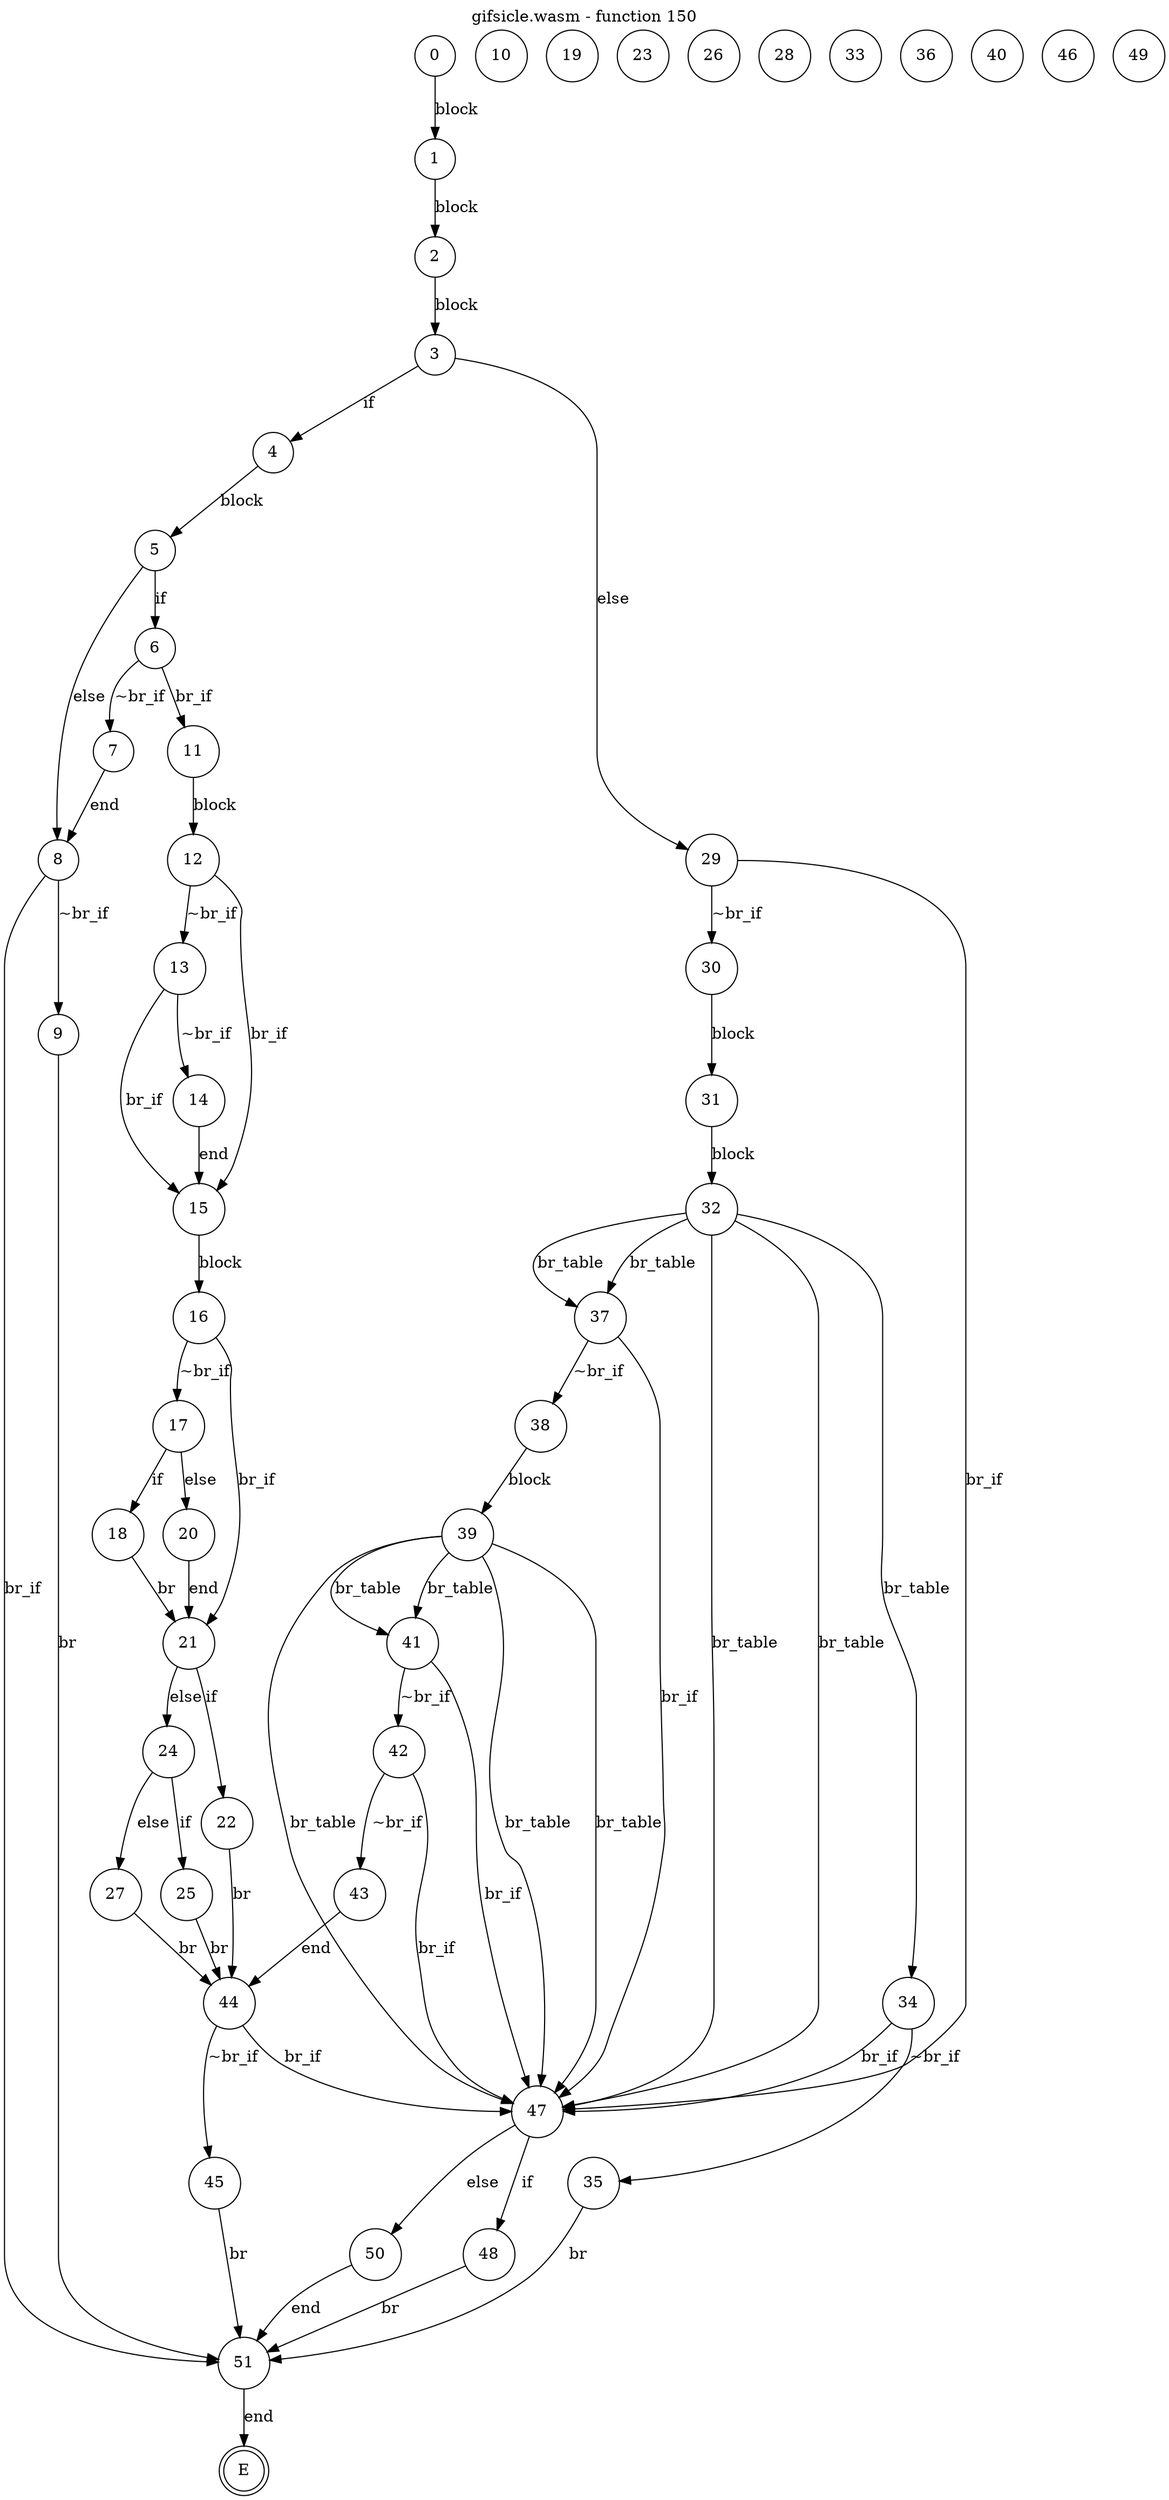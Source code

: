 digraph finite_state_machine {
    label = "gifsicle.wasm - function 150"
    labelloc =  t
    labelfontsize = 16
    labelfontcolor = black
    labelfontname = "Helvetica"
    node [shape = doublecircle]; E ;
node [shape=circle, fontcolor=black, style="", label="0"]0
node [shape=circle, fontcolor=black, style="", label="1"]1
node [shape=circle, fontcolor=black, style="", label="2"]2
node [shape=circle, fontcolor=black, style="", label="3"]3
node [shape=circle, fontcolor=black, style="", label="4"]4
node [shape=circle, fontcolor=black, style="", label="5"]5
node [shape=circle, fontcolor=black, style="", label="6"]6
node [shape=circle, fontcolor=black, style="", label="7"]7
node [shape=circle, fontcolor=black, style="", label="8"]8
node [shape=circle, fontcolor=black, style="", label="9"]9
node [shape=circle, fontcolor=black, style="", label="10"]10
node [shape=circle, fontcolor=black, style="", label="11"]11
node [shape=circle, fontcolor=black, style="", label="12"]12
node [shape=circle, fontcolor=black, style="", label="13"]13
node [shape=circle, fontcolor=black, style="", label="14"]14
node [shape=circle, fontcolor=black, style="", label="15"]15
node [shape=circle, fontcolor=black, style="", label="16"]16
node [shape=circle, fontcolor=black, style="", label="17"]17
node [shape=circle, fontcolor=black, style="", label="18"]18
node [shape=circle, fontcolor=black, style="", label="19"]19
node [shape=circle, fontcolor=black, style="", label="20"]20
node [shape=circle, fontcolor=black, style="", label="21"]21
node [shape=circle, fontcolor=black, style="", label="22"]22
node [shape=circle, fontcolor=black, style="", label="23"]23
node [shape=circle, fontcolor=black, style="", label="24"]24
node [shape=circle, fontcolor=black, style="", label="25"]25
node [shape=circle, fontcolor=black, style="", label="26"]26
node [shape=circle, fontcolor=black, style="", label="27"]27
node [shape=circle, fontcolor=black, style="", label="28"]28
node [shape=circle, fontcolor=black, style="", label="29"]29
node [shape=circle, fontcolor=black, style="", label="30"]30
node [shape=circle, fontcolor=black, style="", label="31"]31
node [shape=circle, fontcolor=black, style="", label="32"]32
node [shape=circle, fontcolor=black, style="", label="33"]33
node [shape=circle, fontcolor=black, style="", label="34"]34
node [shape=circle, fontcolor=black, style="", label="35"]35
node [shape=circle, fontcolor=black, style="", label="36"]36
node [shape=circle, fontcolor=black, style="", label="37"]37
node [shape=circle, fontcolor=black, style="", label="38"]38
node [shape=circle, fontcolor=black, style="", label="39"]39
node [shape=circle, fontcolor=black, style="", label="40"]40
node [shape=circle, fontcolor=black, style="", label="41"]41
node [shape=circle, fontcolor=black, style="", label="42"]42
node [shape=circle, fontcolor=black, style="", label="43"]43
node [shape=circle, fontcolor=black, style="", label="44"]44
node [shape=circle, fontcolor=black, style="", label="45"]45
node [shape=circle, fontcolor=black, style="", label="46"]46
node [shape=circle, fontcolor=black, style="", label="47"]47
node [shape=circle, fontcolor=black, style="", label="48"]48
node [shape=circle, fontcolor=black, style="", label="49"]49
node [shape=circle, fontcolor=black, style="", label="50"]50
node [shape=circle, fontcolor=black, style="", label="51"]51
node [shape=circle, fontcolor=black, style="", label="E"]E
    0 -> 1[label="block"];
    1 -> 2[label="block"];
    2 -> 3[label="block"];
    3 -> 4[label="if"];
    3 -> 29[label="else"];
    4 -> 5[label="block"];
    5 -> 6[label="if"];
    5 -> 8[label="else"];
    6 -> 7[label="~br_if"];
    6 -> 11[label="br_if"];
    7 -> 8[label="end"];
    8 -> 9[label="~br_if"];
    8 -> 51[label="br_if"];
    9 -> 51[label="br"];
    11 -> 12[label="block"];
    12 -> 13[label="~br_if"];
    12 -> 15[label="br_if"];
    13 -> 14[label="~br_if"];
    13 -> 15[label="br_if"];
    14 -> 15[label="end"];
    15 -> 16[label="block"];
    16 -> 17[label="~br_if"];
    16 -> 21[label="br_if"];
    17 -> 18[label="if"];
    17 -> 20[label="else"];
    18 -> 21[label="br"];
    20 -> 21[label="end"];
    21 -> 22[label="if"];
    21 -> 24[label="else"];
    22 -> 44[label="br"];
    24 -> 25[label="if"];
    24 -> 27[label="else"];
    25 -> 44[label="br"];
    27 -> 44[label="br"];
    29 -> 30[label="~br_if"];
    29 -> 47[label="br_if"];
    30 -> 31[label="block"];
    31 -> 32[label="block"];
    32 -> 37[label="br_table"];
    32 -> 47[label="br_table"];
    32 -> 47[label="br_table"];
    32 -> 37[label="br_table"];
    32 -> 34[label="br_table"];
    34 -> 35[label="~br_if"];
    34 -> 47[label="br_if"];
    35 -> 51[label="br"];
    37 -> 38[label="~br_if"];
    37 -> 47[label="br_if"];
    38 -> 39[label="block"];
    39 -> 41[label="br_table"];
    39 -> 47[label="br_table"];
    39 -> 47[label="br_table"];
    39 -> 41[label="br_table"];
    39 -> 47[label="br_table"];
    41 -> 42[label="~br_if"];
    41 -> 47[label="br_if"];
    42 -> 43[label="~br_if"];
    42 -> 47[label="br_if"];
    43 -> 44[label="end"];
    44 -> 45[label="~br_if"];
    44 -> 47[label="br_if"];
    45 -> 51[label="br"];
    47 -> 48[label="if"];
    47 -> 50[label="else"];
    48 -> 51[label="br"];
    50 -> 51[label="end"];
    51 -> E[label="end"];
}
